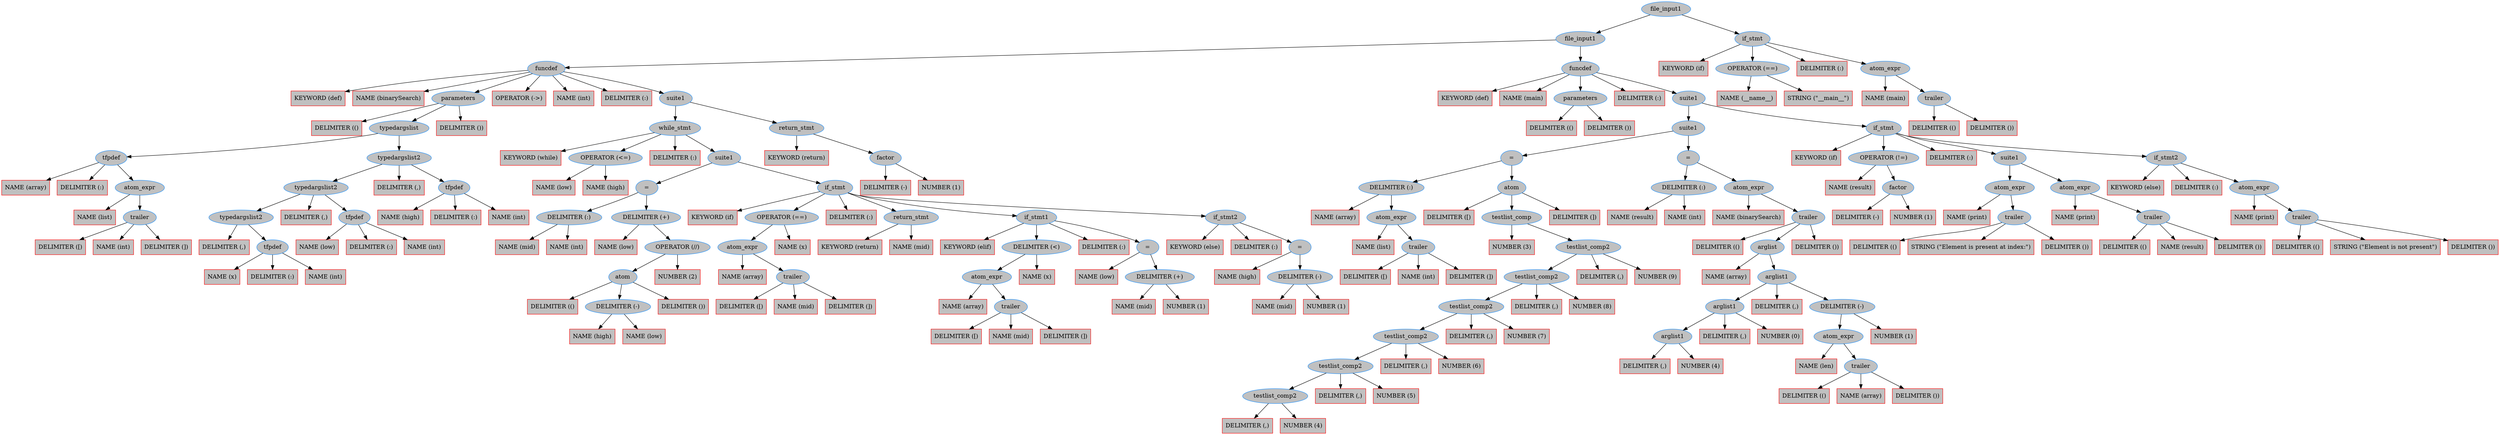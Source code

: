 digraph ParseTree {
"0x55b5ad562230"[label="file_input1" shape=ellipse style=filled color="dodgerblue" fillcolor="grey"];

"0x55b5ad562230" -> "0x55b5ad561380";
"0x55b5ad561380"[label="file_input1" shape=ellipse style=filled color="dodgerblue" fillcolor="grey"];

"0x55b5ad561380" -> "0x55b5ad559fa0";
"0x55b5ad559fa0"[label="funcdef" shape=ellipse style=filled color="dodgerblue" fillcolor="grey"];

"0x55b5ad559fa0" -> "0x55b5ad559d70";
"0x55b5ad559d70"[label="KEYWORD (def)" shape=box style=filled color="red" fillcolor="grey"];

"0x55b5ad559fa0" -> "0x55b5ad559dc0";
"0x55b5ad559dc0"[label="NAME (binarySearch)" shape=box style=filled color="red" fillcolor="grey"];

"0x55b5ad559fa0" -> "0x55b5ad554440";
"0x55b5ad554440"[label="parameters" shape=ellipse style=filled color="dodgerblue" fillcolor="grey"];

"0x55b5ad554440" -> "0x55b5ad5543a0";
"0x55b5ad5543a0"[label="DELIMITER (()" shape=box style=filled color="red" fillcolor="grey"];

"0x55b5ad554440" -> "0x55b5ad554320";
"0x55b5ad554320"[label="typedargslist" shape=ellipse style=filled color="dodgerblue" fillcolor="grey"];

"0x55b5ad554320" -> "0x55b5ad553380";
"0x55b5ad553380"[label="tfpdef" shape=ellipse style=filled color="dodgerblue" fillcolor="grey"];

"0x55b5ad553380" -> "0x55b5ad5532e0";
"0x55b5ad5532e0"[label="NAME (array)" shape=box style=filled color="red" fillcolor="grey"];

"0x55b5ad553380" -> "0x55b5ad553330";
"0x55b5ad553330"[label="DELIMITER (:)" shape=box style=filled color="red" fillcolor="grey"];

"0x55b5ad553380" -> "0x55b5ad553270";
"0x55b5ad553270"[label="atom_expr" shape=ellipse style=filled color="dodgerblue" fillcolor="grey"];

"0x55b5ad553270" -> "0x55b5ad552ba0";
"0x55b5ad552ba0"[label="NAME (list)" shape=box style=filled color="red" fillcolor="grey"];

"0x55b5ad553270" -> "0x55b5ad553090";
"0x55b5ad553090"[label="trailer" shape=ellipse style=filled color="dodgerblue" fillcolor="grey"];

"0x55b5ad553090" -> "0x55b5ad552f50";
"0x55b5ad552f50"[label="DELIMITER ([)" shape=box style=filled color="red" fillcolor="grey"];

"0x55b5ad553090" -> "0x55b5ad552ee0";
"0x55b5ad552ee0"[label="NAME (int)" shape=box style=filled color="red" fillcolor="grey"];

"0x55b5ad553090" -> "0x55b5ad552fa0";
"0x55b5ad552fa0"[label="DELIMITER (])" shape=box style=filled color="red" fillcolor="grey"];

"0x55b5ad554320" -> "0x55b5ad5542a0";
"0x55b5ad5542a0"[label="typedargslist2" shape=ellipse style=filled color="dodgerblue" fillcolor="grey"];

"0x55b5ad5542a0" -> "0x55b5ad553da0";
"0x55b5ad553da0"[label="typedargslist2" shape=ellipse style=filled color="dodgerblue" fillcolor="grey"];

"0x55b5ad553da0" -> "0x55b5ad5538a0";
"0x55b5ad5538a0"[label="typedargslist2" shape=ellipse style=filled color="dodgerblue" fillcolor="grey"];

"0x55b5ad5538a0" -> "0x55b5ad553850";
"0x55b5ad553850"[label="DELIMITER (,)" shape=box style=filled color="red" fillcolor="grey"];

"0x55b5ad5538a0" -> "0x55b5ad5537b0";
"0x55b5ad5537b0"[label="tfpdef" shape=ellipse style=filled color="dodgerblue" fillcolor="grey"];

"0x55b5ad5537b0" -> "0x55b5ad553710";
"0x55b5ad553710"[label="NAME (x)" shape=box style=filled color="red" fillcolor="grey"];

"0x55b5ad5537b0" -> "0x55b5ad553760";
"0x55b5ad553760"[label="DELIMITER (:)" shape=box style=filled color="red" fillcolor="grey"];

"0x55b5ad5537b0" -> "0x55b5ad5536a0";
"0x55b5ad5536a0"[label="NAME (int)" shape=box style=filled color="red" fillcolor="grey"];

"0x55b5ad553da0" -> "0x55b5ad553d50";
"0x55b5ad553d50"[label="DELIMITER (,)" shape=box style=filled color="red" fillcolor="grey"];

"0x55b5ad553da0" -> "0x55b5ad553cb0";
"0x55b5ad553cb0"[label="tfpdef" shape=ellipse style=filled color="dodgerblue" fillcolor="grey"];

"0x55b5ad553cb0" -> "0x55b5ad553c10";
"0x55b5ad553c10"[label="NAME (low)" shape=box style=filled color="red" fillcolor="grey"];

"0x55b5ad553cb0" -> "0x55b5ad553c60";
"0x55b5ad553c60"[label="DELIMITER (:)" shape=box style=filled color="red" fillcolor="grey"];

"0x55b5ad553cb0" -> "0x55b5ad553ba0";
"0x55b5ad553ba0"[label="NAME (int)" shape=box style=filled color="red" fillcolor="grey"];

"0x55b5ad5542a0" -> "0x55b5ad554250";
"0x55b5ad554250"[label="DELIMITER (,)" shape=box style=filled color="red" fillcolor="grey"];

"0x55b5ad5542a0" -> "0x55b5ad5541b0";
"0x55b5ad5541b0"[label="tfpdef" shape=ellipse style=filled color="dodgerblue" fillcolor="grey"];

"0x55b5ad5541b0" -> "0x55b5ad554110";
"0x55b5ad554110"[label="NAME (high)" shape=box style=filled color="red" fillcolor="grey"];

"0x55b5ad5541b0" -> "0x55b5ad554160";
"0x55b5ad554160"[label="DELIMITER (:)" shape=box style=filled color="red" fillcolor="grey"];

"0x55b5ad5541b0" -> "0x55b5ad5540a0";
"0x55b5ad5540a0"[label="NAME (int)" shape=box style=filled color="red" fillcolor="grey"];

"0x55b5ad554440" -> "0x55b5ad5543f0";
"0x55b5ad5543f0"[label="DELIMITER ())" shape=box style=filled color="red" fillcolor="grey"];

"0x55b5ad559fa0" -> "0x55b5ad559e10";
"0x55b5ad559e10"[label="OPERATOR (->)" shape=box style=filled color="red" fillcolor="grey"];

"0x55b5ad559fa0" -> "0x55b5ad554700";
"0x55b5ad554700"[label="NAME (int)" shape=box style=filled color="red" fillcolor="grey"];

"0x55b5ad559fa0" -> "0x55b5ad559e60";
"0x55b5ad559e60"[label="DELIMITER (:)" shape=box style=filled color="red" fillcolor="grey"];

"0x55b5ad559fa0" -> "0x55b5ad559cb0";
"0x55b5ad559cb0"[label="suite1" shape=ellipse style=filled color="dodgerblue" fillcolor="grey"];

"0x55b5ad559cb0" -> "0x55b5ad559500";
"0x55b5ad559500"[label="while_stmt" shape=ellipse style=filled color="dodgerblue" fillcolor="grey"];

"0x55b5ad559500" -> "0x55b5ad559460";
"0x55b5ad559460"[label="KEYWORD (while)" shape=box style=filled color="red" fillcolor="grey"];

"0x55b5ad559500" -> "0x55b5ad554bc0";
"0x55b5ad554bc0"[label="OPERATOR (<=)" shape=ellipse style=filled color="dodgerblue" fillcolor="grey"];

"0x55b5ad554bc0" -> "0x55b5ad5548a0";
"0x55b5ad5548a0"[label="NAME (low)" shape=box style=filled color="red" fillcolor="grey"];

"0x55b5ad554bc0" -> "0x55b5ad554a50";
"0x55b5ad554a50"[label="NAME (high)" shape=box style=filled color="red" fillcolor="grey"];

"0x55b5ad559500" -> "0x55b5ad5594b0";
"0x55b5ad5594b0"[label="DELIMITER (:)" shape=box style=filled color="red" fillcolor="grey"];

"0x55b5ad559500" -> "0x55b5ad5593d0";
"0x55b5ad5593d0"[label="suite1" shape=ellipse style=filled color="dodgerblue" fillcolor="grey"];

"0x55b5ad5593d0" -> "0x55b5ad555ea0";
"0x55b5ad555ea0"[label="=" shape=ellipse style=filled color="dodgerblue" fillcolor="grey"];

"0x55b5ad555ea0" -> "0x55b5ad555d70";
"0x55b5ad555d70"[label="DELIMITER (:)" shape=ellipse style=filled color="dodgerblue" fillcolor="grey"];

"0x55b5ad555d70" -> "0x55b5ad554f00";
"0x55b5ad554f00"[label="NAME (mid)" shape=box style=filled color="red" fillcolor="grey"];

"0x55b5ad555d70" -> "0x55b5ad5551b0";
"0x55b5ad5551b0"[label="NAME (int)" shape=box style=filled color="red" fillcolor="grey"];

"0x55b5ad555ea0" -> "0x55b5ad555d00";
"0x55b5ad555d00"[label="DELIMITER (+)" shape=ellipse style=filled color="dodgerblue" fillcolor="grey"];

"0x55b5ad555d00" -> "0x55b5ad5552d0";
"0x55b5ad5552d0"[label="NAME (low)" shape=box style=filled color="red" fillcolor="grey"];

"0x55b5ad555d00" -> "0x55b5ad555a90";
"0x55b5ad555a90"[label="OPERATOR (//)" shape=ellipse style=filled color="dodgerblue" fillcolor="grey"];

"0x55b5ad555a90" -> "0x55b5ad555a00";
"0x55b5ad555a00"[label="atom" shape=ellipse style=filled color="dodgerblue" fillcolor="grey"];

"0x55b5ad555a00" -> "0x55b5ad5558c0";
"0x55b5ad5558c0"[label="DELIMITER (()" shape=box style=filled color="red" fillcolor="grey"];

"0x55b5ad555a00" -> "0x55b5ad555850";
"0x55b5ad555850"[label="DELIMITER (-)" shape=ellipse style=filled color="dodgerblue" fillcolor="grey"];

"0x55b5ad555850" -> "0x55b5ad5554c0";
"0x55b5ad5554c0"[label="NAME (high)" shape=box style=filled color="red" fillcolor="grey"];

"0x55b5ad555850" -> "0x55b5ad555670";
"0x55b5ad555670"[label="NAME (low)" shape=box style=filled color="red" fillcolor="grey"];

"0x55b5ad555a00" -> "0x55b5ad555910";
"0x55b5ad555910"[label="DELIMITER ())" shape=box style=filled color="red" fillcolor="grey"];

"0x55b5ad555a90" -> "0x55b5ad555b90";
"0x55b5ad555b90"[label="NUMBER (2)" shape=box style=filled color="red" fillcolor="grey"];

"0x55b5ad5593d0" -> "0x55b5ad5591c0";
"0x55b5ad5591c0"[label="if_stmt" shape=ellipse style=filled color="dodgerblue" fillcolor="grey"];

"0x55b5ad5591c0" -> "0x55b5ad559120";
"0x55b5ad559120"[label="KEYWORD (if)" shape=box style=filled color="red" fillcolor="grey"];

"0x55b5ad5591c0" -> "0x55b5ad556800";
"0x55b5ad556800"[label="OPERATOR (==)" shape=ellipse style=filled color="dodgerblue" fillcolor="grey"];

"0x55b5ad556800" -> "0x55b5ad5564e0";
"0x55b5ad5564e0"[label="atom_expr" shape=ellipse style=filled color="dodgerblue" fillcolor="grey"];

"0x55b5ad5564e0" -> "0x55b5ad555f80";
"0x55b5ad555f80"[label="NAME (array)" shape=box style=filled color="red" fillcolor="grey"];

"0x55b5ad5564e0" -> "0x55b5ad556470";
"0x55b5ad556470"[label="trailer" shape=ellipse style=filled color="dodgerblue" fillcolor="grey"];

"0x55b5ad556470" -> "0x55b5ad556330";
"0x55b5ad556330"[label="DELIMITER ([)" shape=box style=filled color="red" fillcolor="grey"];

"0x55b5ad556470" -> "0x55b5ad5562c0";
"0x55b5ad5562c0"[label="NAME (mid)" shape=box style=filled color="red" fillcolor="grey"];

"0x55b5ad556470" -> "0x55b5ad556380";
"0x55b5ad556380"[label="DELIMITER (])" shape=box style=filled color="red" fillcolor="grey"];

"0x55b5ad556800" -> "0x55b5ad556690";
"0x55b5ad556690"[label="NAME (x)" shape=box style=filled color="red" fillcolor="grey"];

"0x55b5ad5591c0" -> "0x55b5ad559170";
"0x55b5ad559170"[label="DELIMITER (:)" shape=box style=filled color="red" fillcolor="grey"];

"0x55b5ad5591c0" -> "0x55b5ad556e90";
"0x55b5ad556e90"[label="return_stmt" shape=ellipse style=filled color="dodgerblue" fillcolor="grey"];

"0x55b5ad556e90" -> "0x55b5ad556bd0";
"0x55b5ad556bd0"[label="KEYWORD (return)" shape=box style=filled color="red" fillcolor="grey"];

"0x55b5ad556e90" -> "0x55b5ad556b60";
"0x55b5ad556b60"[label="NAME (mid)" shape=box style=filled color="red" fillcolor="grey"];

"0x55b5ad5591c0" -> "0x55b5ad558400";
"0x55b5ad558400"[label="if_stmt1" shape=ellipse style=filled color="dodgerblue" fillcolor="grey"];

"0x55b5ad558400" -> "0x55b5ad558360";
"0x55b5ad558360"[label="KEYWORD (elif)" shape=box style=filled color="red" fillcolor="grey"];

"0x55b5ad558400" -> "0x55b5ad5577f0";
"0x55b5ad5577f0"[label="DELIMITER (<)" shape=ellipse style=filled color="dodgerblue" fillcolor="grey"];

"0x55b5ad5577f0" -> "0x55b5ad5574d0";
"0x55b5ad5574d0"[label="atom_expr" shape=ellipse style=filled color="dodgerblue" fillcolor="grey"];

"0x55b5ad5574d0" -> "0x55b5ad556f70";
"0x55b5ad556f70"[label="NAME (array)" shape=box style=filled color="red" fillcolor="grey"];

"0x55b5ad5574d0" -> "0x55b5ad557460";
"0x55b5ad557460"[label="trailer" shape=ellipse style=filled color="dodgerblue" fillcolor="grey"];

"0x55b5ad557460" -> "0x55b5ad557320";
"0x55b5ad557320"[label="DELIMITER ([)" shape=box style=filled color="red" fillcolor="grey"];

"0x55b5ad557460" -> "0x55b5ad5572b0";
"0x55b5ad5572b0"[label="NAME (mid)" shape=box style=filled color="red" fillcolor="grey"];

"0x55b5ad557460" -> "0x55b5ad557370";
"0x55b5ad557370"[label="DELIMITER (])" shape=box style=filled color="red" fillcolor="grey"];

"0x55b5ad5577f0" -> "0x55b5ad557680";
"0x55b5ad557680"[label="NAME (x)" shape=box style=filled color="red" fillcolor="grey"];

"0x55b5ad558400" -> "0x55b5ad5583b0";
"0x55b5ad5583b0"[label="DELIMITER (:)" shape=box style=filled color="red" fillcolor="grey"];

"0x55b5ad558400" -> "0x55b5ad5582c0";
"0x55b5ad5582c0"[label="=" shape=ellipse style=filled color="dodgerblue" fillcolor="grey"];

"0x55b5ad5582c0" -> "0x55b5ad557b30";
"0x55b5ad557b30"[label="NAME (low)" shape=box style=filled color="red" fillcolor="grey"];

"0x55b5ad5582c0" -> "0x55b5ad557fe0";
"0x55b5ad557fe0"[label="DELIMITER (+)" shape=ellipse style=filled color="dodgerblue" fillcolor="grey"];

"0x55b5ad557fe0" -> "0x55b5ad557c70";
"0x55b5ad557c70"[label="NAME (mid)" shape=box style=filled color="red" fillcolor="grey"];

"0x55b5ad557fe0" -> "0x55b5ad557e00";
"0x55b5ad557e00"[label="NUMBER (1)" shape=box style=filled color="red" fillcolor="grey"];

"0x55b5ad5591c0" -> "0x55b5ad5590a0";
"0x55b5ad5590a0"[label="if_stmt2" shape=ellipse style=filled color="dodgerblue" fillcolor="grey"];

"0x55b5ad5590a0" -> "0x55b5ad559000";
"0x55b5ad559000"[label="KEYWORD (else)" shape=box style=filled color="red" fillcolor="grey"];

"0x55b5ad5590a0" -> "0x55b5ad559050";
"0x55b5ad559050"[label="DELIMITER (:)" shape=box style=filled color="red" fillcolor="grey"];

"0x55b5ad5590a0" -> "0x55b5ad558f60";
"0x55b5ad558f60"[label="=" shape=ellipse style=filled color="dodgerblue" fillcolor="grey"];

"0x55b5ad558f60" -> "0x55b5ad558800";
"0x55b5ad558800"[label="NAME (high)" shape=box style=filled color="red" fillcolor="grey"];

"0x55b5ad558f60" -> "0x55b5ad558cb0";
"0x55b5ad558cb0"[label="DELIMITER (-)" shape=ellipse style=filled color="dodgerblue" fillcolor="grey"];

"0x55b5ad558cb0" -> "0x55b5ad558940";
"0x55b5ad558940"[label="NAME (mid)" shape=box style=filled color="red" fillcolor="grey"];

"0x55b5ad558cb0" -> "0x55b5ad558ad0";
"0x55b5ad558ad0"[label="NUMBER (1)" shape=box style=filled color="red" fillcolor="grey"];

"0x55b5ad559cb0" -> "0x55b5ad559b00";
"0x55b5ad559b00"[label="return_stmt" shape=ellipse style=filled color="dodgerblue" fillcolor="grey"];

"0x55b5ad559b00" -> "0x55b5ad5599d0";
"0x55b5ad5599d0"[label="KEYWORD (return)" shape=box style=filled color="red" fillcolor="grey"];

"0x55b5ad559b00" -> "0x55b5ad559960";
"0x55b5ad559960"[label="factor" shape=ellipse style=filled color="dodgerblue" fillcolor="grey"];

"0x55b5ad559960" -> "0x55b5ad559610";
"0x55b5ad559610"[label="DELIMITER (-)" shape=box style=filled color="red" fillcolor="grey"];

"0x55b5ad559960" -> "0x55b5ad559710";
"0x55b5ad559710"[label="NUMBER (1)" shape=box style=filled color="red" fillcolor="grey"];

"0x55b5ad561380" -> "0x55b5ad5612b0";
"0x55b5ad5612b0"[label="funcdef" shape=ellipse style=filled color="dodgerblue" fillcolor="grey"];

"0x55b5ad5612b0" -> "0x55b5ad5611c0";
"0x55b5ad5611c0"[label="KEYWORD (def)" shape=box style=filled color="red" fillcolor="grey"];

"0x55b5ad5612b0" -> "0x55b5ad561210";
"0x55b5ad561210"[label="NAME (main)" shape=box style=filled color="red" fillcolor="grey"];

"0x55b5ad5612b0" -> "0x55b5ad55a170";
"0x55b5ad55a170"[label="parameters" shape=ellipse style=filled color="dodgerblue" fillcolor="grey"];

"0x55b5ad55a170" -> "0x55b5ad55a0d0";
"0x55b5ad55a0d0"[label="DELIMITER (()" shape=box style=filled color="red" fillcolor="grey"];

"0x55b5ad55a170" -> "0x55b5ad55a120";
"0x55b5ad55a120"[label="DELIMITER ())" shape=box style=filled color="red" fillcolor="grey"];

"0x55b5ad5612b0" -> "0x55b5ad561260";
"0x55b5ad561260"[label="DELIMITER (:)" shape=box style=filled color="red" fillcolor="grey"];

"0x55b5ad5612b0" -> "0x55b5ad561130";
"0x55b5ad561130"[label="suite1" shape=ellipse style=filled color="dodgerblue" fillcolor="grey"];

"0x55b5ad561130" -> "0x55b5ad55e880";
"0x55b5ad55e880"[label="suite1" shape=ellipse style=filled color="dodgerblue" fillcolor="grey"];

"0x55b5ad55e880" -> "0x55b5ad55c880";
"0x55b5ad55c880"[label="=" shape=ellipse style=filled color="dodgerblue" fillcolor="grey"];

"0x55b5ad55c880" -> "0x55b5ad55c750";
"0x55b5ad55c750"[label="DELIMITER (:)" shape=ellipse style=filled color="dodgerblue" fillcolor="grey"];

"0x55b5ad55c750" -> "0x55b5ad55a510";
"0x55b5ad55a510"[label="NAME (array)" shape=box style=filled color="red" fillcolor="grey"];

"0x55b5ad55c750" -> "0x55b5ad55ac60";
"0x55b5ad55ac60"[label="atom_expr" shape=ellipse style=filled color="dodgerblue" fillcolor="grey"];

"0x55b5ad55ac60" -> "0x55b5ad55a5c0";
"0x55b5ad55a5c0"[label="NAME (list)" shape=box style=filled color="red" fillcolor="grey"];

"0x55b5ad55ac60" -> "0x55b5ad55aa80";
"0x55b5ad55aa80"[label="trailer" shape=ellipse style=filled color="dodgerblue" fillcolor="grey"];

"0x55b5ad55aa80" -> "0x55b5ad55a970";
"0x55b5ad55a970"[label="DELIMITER ([)" shape=box style=filled color="red" fillcolor="grey"];

"0x55b5ad55aa80" -> "0x55b5ad55a900";
"0x55b5ad55a900"[label="NAME (int)" shape=box style=filled color="red" fillcolor="grey"];

"0x55b5ad55aa80" -> "0x55b5ad55a9c0";
"0x55b5ad55a9c0"[label="DELIMITER (])" shape=box style=filled color="red" fillcolor="grey"];

"0x55b5ad55c880" -> "0x55b5ad55c6e0";
"0x55b5ad55c6e0"[label="atom" shape=ellipse style=filled color="dodgerblue" fillcolor="grey"];

"0x55b5ad55c6e0" -> "0x55b5ad55c450";
"0x55b5ad55c450"[label="DELIMITER ([)" shape=box style=filled color="red" fillcolor="grey"];

"0x55b5ad55c6e0" -> "0x55b5ad55c400";
"0x55b5ad55c400"[label="testlist_comp" shape=ellipse style=filled color="dodgerblue" fillcolor="grey"];

"0x55b5ad55c400" -> "0x55b5ad55af30";
"0x55b5ad55af30"[label="NUMBER (3)" shape=box style=filled color="red" fillcolor="grey"];

"0x55b5ad55c400" -> "0x55b5ad55c360";
"0x55b5ad55c360"[label="testlist_comp2" shape=ellipse style=filled color="dodgerblue" fillcolor="grey"];

"0x55b5ad55c360" -> "0x55b5ad55c000";
"0x55b5ad55c000"[label="testlist_comp2" shape=ellipse style=filled color="dodgerblue" fillcolor="grey"];

"0x55b5ad55c000" -> "0x55b5ad55bca0";
"0x55b5ad55bca0"[label="testlist_comp2" shape=ellipse style=filled color="dodgerblue" fillcolor="grey"];

"0x55b5ad55bca0" -> "0x55b5ad55b940";
"0x55b5ad55b940"[label="testlist_comp2" shape=ellipse style=filled color="dodgerblue" fillcolor="grey"];

"0x55b5ad55b940" -> "0x55b5ad55b5e0";
"0x55b5ad55b5e0"[label="testlist_comp2" shape=ellipse style=filled color="dodgerblue" fillcolor="grey"];

"0x55b5ad55b5e0" -> "0x55b5ad55b280";
"0x55b5ad55b280"[label="testlist_comp2" shape=ellipse style=filled color="dodgerblue" fillcolor="grey"];

"0x55b5ad55b280" -> "0x55b5ad55b230";
"0x55b5ad55b230"[label="DELIMITER (,)" shape=box style=filled color="red" fillcolor="grey"];

"0x55b5ad55b280" -> "0x55b5ad55b1c0";
"0x55b5ad55b1c0"[label="NUMBER (4)" shape=box style=filled color="red" fillcolor="grey"];

"0x55b5ad55b5e0" -> "0x55b5ad55b590";
"0x55b5ad55b590"[label="DELIMITER (,)" shape=box style=filled color="red" fillcolor="grey"];

"0x55b5ad55b5e0" -> "0x55b5ad55b520";
"0x55b5ad55b520"[label="NUMBER (5)" shape=box style=filled color="red" fillcolor="grey"];

"0x55b5ad55b940" -> "0x55b5ad55b8f0";
"0x55b5ad55b8f0"[label="DELIMITER (,)" shape=box style=filled color="red" fillcolor="grey"];

"0x55b5ad55b940" -> "0x55b5ad55b880";
"0x55b5ad55b880"[label="NUMBER (6)" shape=box style=filled color="red" fillcolor="grey"];

"0x55b5ad55bca0" -> "0x55b5ad55bc50";
"0x55b5ad55bc50"[label="DELIMITER (,)" shape=box style=filled color="red" fillcolor="grey"];

"0x55b5ad55bca0" -> "0x55b5ad55bbe0";
"0x55b5ad55bbe0"[label="NUMBER (7)" shape=box style=filled color="red" fillcolor="grey"];

"0x55b5ad55c000" -> "0x55b5ad55bfb0";
"0x55b5ad55bfb0"[label="DELIMITER (,)" shape=box style=filled color="red" fillcolor="grey"];

"0x55b5ad55c000" -> "0x55b5ad55bf40";
"0x55b5ad55bf40"[label="NUMBER (8)" shape=box style=filled color="red" fillcolor="grey"];

"0x55b5ad55c360" -> "0x55b5ad55c310";
"0x55b5ad55c310"[label="DELIMITER (,)" shape=box style=filled color="red" fillcolor="grey"];

"0x55b5ad55c360" -> "0x55b5ad55c2a0";
"0x55b5ad55c2a0"[label="NUMBER (9)" shape=box style=filled color="red" fillcolor="grey"];

"0x55b5ad55c6e0" -> "0x55b5ad55c4a0";
"0x55b5ad55c4a0"[label="DELIMITER (])" shape=box style=filled color="red" fillcolor="grey"];

"0x55b5ad55e880" -> "0x55b5ad55e7e0";
"0x55b5ad55e7e0"[label="=" shape=ellipse style=filled color="dodgerblue" fillcolor="grey"];

"0x55b5ad55e7e0" -> "0x55b5ad55e6b0";
"0x55b5ad55e6b0"[label="DELIMITER (:)" shape=ellipse style=filled color="dodgerblue" fillcolor="grey"];

"0x55b5ad55e6b0" -> "0x55b5ad55cb90";
"0x55b5ad55cb90"[label="NAME (result)" shape=box style=filled color="red" fillcolor="grey"];

"0x55b5ad55e6b0" -> "0x55b5ad55ce40";
"0x55b5ad55ce40"[label="NAME (int)" shape=box style=filled color="red" fillcolor="grey"];

"0x55b5ad55e7e0" -> "0x55b5ad55e640";
"0x55b5ad55e640"[label="atom_expr" shape=ellipse style=filled color="dodgerblue" fillcolor="grey"];

"0x55b5ad55e640" -> "0x55b5ad55ced0";
"0x55b5ad55ced0"[label="NAME (binarySearch)" shape=box style=filled color="red" fillcolor="grey"];

"0x55b5ad55e640" -> "0x55b5ad55e480";
"0x55b5ad55e480"[label="trailer" shape=ellipse style=filled color="dodgerblue" fillcolor="grey"];

"0x55b5ad55e480" -> "0x55b5ad55e340";
"0x55b5ad55e340"[label="DELIMITER (()" shape=box style=filled color="red" fillcolor="grey"];

"0x55b5ad55e480" -> "0x55b5ad55e2f0";
"0x55b5ad55e2f0"[label="arglist" shape=ellipse style=filled color="dodgerblue" fillcolor="grey"];

"0x55b5ad55e2f0" -> "0x55b5ad55d1c0";
"0x55b5ad55d1c0"[label="NAME (array)" shape=box style=filled color="red" fillcolor="grey"];

"0x55b5ad55e2f0" -> "0x55b5ad55e250";
"0x55b5ad55e250"[label="arglist1" shape=ellipse style=filled color="dodgerblue" fillcolor="grey"];

"0x55b5ad55e250" -> "0x55b5ad55d870";
"0x55b5ad55d870"[label="arglist1" shape=ellipse style=filled color="dodgerblue" fillcolor="grey"];

"0x55b5ad55d870" -> "0x55b5ad55d510";
"0x55b5ad55d510"[label="arglist1" shape=ellipse style=filled color="dodgerblue" fillcolor="grey"];

"0x55b5ad55d510" -> "0x55b5ad55d4c0";
"0x55b5ad55d4c0"[label="DELIMITER (,)" shape=box style=filled color="red" fillcolor="grey"];

"0x55b5ad55d510" -> "0x55b5ad55d450";
"0x55b5ad55d450"[label="NUMBER (4)" shape=box style=filled color="red" fillcolor="grey"];

"0x55b5ad55d870" -> "0x55b5ad55d820";
"0x55b5ad55d820"[label="DELIMITER (,)" shape=box style=filled color="red" fillcolor="grey"];

"0x55b5ad55d870" -> "0x55b5ad55d7b0";
"0x55b5ad55d7b0"[label="NUMBER (0)" shape=box style=filled color="red" fillcolor="grey"];

"0x55b5ad55e250" -> "0x55b5ad55e200";
"0x55b5ad55e200"[label="DELIMITER (,)" shape=box style=filled color="red" fillcolor="grey"];

"0x55b5ad55e250" -> "0x55b5ad55e190";
"0x55b5ad55e190"[label="DELIMITER (-)" shape=ellipse style=filled color="dodgerblue" fillcolor="grey"];

"0x55b5ad55e190" -> "0x55b5ad55de70";
"0x55b5ad55de70"[label="atom_expr" shape=ellipse style=filled color="dodgerblue" fillcolor="grey"];

"0x55b5ad55de70" -> "0x55b5ad55d910";
"0x55b5ad55d910"[label="NAME (len)" shape=box style=filled color="red" fillcolor="grey"];

"0x55b5ad55de70" -> "0x55b5ad55de00";
"0x55b5ad55de00"[label="trailer" shape=ellipse style=filled color="dodgerblue" fillcolor="grey"];

"0x55b5ad55de00" -> "0x55b5ad55dcc0";
"0x55b5ad55dcc0"[label="DELIMITER (()" shape=box style=filled color="red" fillcolor="grey"];

"0x55b5ad55de00" -> "0x55b5ad55dc50";
"0x55b5ad55dc50"[label="NAME (array)" shape=box style=filled color="red" fillcolor="grey"];

"0x55b5ad55de00" -> "0x55b5ad55dd10";
"0x55b5ad55dd10"[label="DELIMITER ())" shape=box style=filled color="red" fillcolor="grey"];

"0x55b5ad55e190" -> "0x55b5ad55e020";
"0x55b5ad55e020"[label="NUMBER (1)" shape=box style=filled color="red" fillcolor="grey"];

"0x55b5ad55e480" -> "0x55b5ad55e390";
"0x55b5ad55e390"[label="DELIMITER ())" shape=box style=filled color="red" fillcolor="grey"];

"0x55b5ad561130" -> "0x55b5ad560f20";
"0x55b5ad560f20"[label="if_stmt" shape=ellipse style=filled color="dodgerblue" fillcolor="grey"];

"0x55b5ad560f20" -> "0x55b5ad560e80";
"0x55b5ad560e80"[label="KEYWORD (if)" shape=box style=filled color="red" fillcolor="grey"];

"0x55b5ad560f20" -> "0x55b5ad55ede0";
"0x55b5ad55ede0"[label="OPERATOR (!=)" shape=ellipse style=filled color="dodgerblue" fillcolor="grey"];

"0x55b5ad55ede0" -> "0x55b5ad55e9c0";
"0x55b5ad55e9c0"[label="NAME (result)" shape=box style=filled color="red" fillcolor="grey"];

"0x55b5ad55ede0" -> "0x55b5ad55ec90";
"0x55b5ad55ec90"[label="factor" shape=ellipse style=filled color="dodgerblue" fillcolor="grey"];

"0x55b5ad55ec90" -> "0x55b5ad55eae0";
"0x55b5ad55eae0"[label="DELIMITER (-)" shape=box style=filled color="red" fillcolor="grey"];

"0x55b5ad55ec90" -> "0x55b5ad55ec00";
"0x55b5ad55ec00"[label="NUMBER (1)" shape=box style=filled color="red" fillcolor="grey"];

"0x55b5ad560f20" -> "0x55b5ad560ed0";
"0x55b5ad560ed0"[label="DELIMITER (:)" shape=box style=filled color="red" fillcolor="grey"];

"0x55b5ad560f20" -> "0x55b5ad560170";
"0x55b5ad560170"[label="suite1" shape=ellipse style=filled color="dodgerblue" fillcolor="grey"];

"0x55b5ad560170" -> "0x55b5ad55f6f0";
"0x55b5ad55f6f0"[label="atom_expr" shape=ellipse style=filled color="dodgerblue" fillcolor="grey"];

"0x55b5ad55f6f0" -> "0x55b5ad55eeb0";
"0x55b5ad55eeb0"[label="NAME (print)" shape=box style=filled color="red" fillcolor="grey"];

"0x55b5ad55f6f0" -> "0x55b5ad55f3e0";
"0x55b5ad55f3e0"[label="trailer" shape=ellipse style=filled color="dodgerblue" fillcolor="grey"];

"0x55b5ad55f3e0" -> "0x55b5ad55f2a0";
"0x55b5ad55f2a0"[label="DELIMITER (()" shape=box style=filled color="red" fillcolor="grey"];

"0x55b5ad55f3e0" -> "0x55b5ad55f230";
"0x55b5ad55f230"[label="STRING (\"Element is present at index:\")" shape=box style=filled color="red" fillcolor="grey"];

"0x55b5ad55f3e0" -> "0x55b5ad55f2f0";
"0x55b5ad55f2f0"[label="DELIMITER ())" shape=box style=filled color="red" fillcolor="grey"];

"0x55b5ad560170" -> "0x55b5ad55ff90";
"0x55b5ad55ff90"[label="atom_expr" shape=ellipse style=filled color="dodgerblue" fillcolor="grey"];

"0x55b5ad55ff90" -> "0x55b5ad55f790";
"0x55b5ad55f790"[label="NAME (print)" shape=box style=filled color="red" fillcolor="grey"];

"0x55b5ad55ff90" -> "0x55b5ad55fc80";
"0x55b5ad55fc80"[label="trailer" shape=ellipse style=filled color="dodgerblue" fillcolor="grey"];

"0x55b5ad55fc80" -> "0x55b5ad55fb40";
"0x55b5ad55fb40"[label="DELIMITER (()" shape=box style=filled color="red" fillcolor="grey"];

"0x55b5ad55fc80" -> "0x55b5ad55fad0";
"0x55b5ad55fad0"[label="NAME (result)" shape=box style=filled color="red" fillcolor="grey"];

"0x55b5ad55fc80" -> "0x55b5ad55fb90";
"0x55b5ad55fb90"[label="DELIMITER ())" shape=box style=filled color="red" fillcolor="grey"];

"0x55b5ad560f20" -> "0x55b5ad560e00";
"0x55b5ad560e00"[label="if_stmt2" shape=ellipse style=filled color="dodgerblue" fillcolor="grey"];

"0x55b5ad560e00" -> "0x55b5ad560d60";
"0x55b5ad560d60"[label="KEYWORD (else)" shape=box style=filled color="red" fillcolor="grey"];

"0x55b5ad560e00" -> "0x55b5ad560db0";
"0x55b5ad560db0"[label="DELIMITER (:)" shape=box style=filled color="red" fillcolor="grey"];

"0x55b5ad560e00" -> "0x55b5ad560cc0";
"0x55b5ad560cc0"[label="atom_expr" shape=ellipse style=filled color="dodgerblue" fillcolor="grey"];

"0x55b5ad560cc0" -> "0x55b5ad5602f0";
"0x55b5ad5602f0"[label="NAME (print)" shape=box style=filled color="red" fillcolor="grey"];

"0x55b5ad560cc0" -> "0x55b5ad560820";
"0x55b5ad560820"[label="trailer" shape=ellipse style=filled color="dodgerblue" fillcolor="grey"];

"0x55b5ad560820" -> "0x55b5ad5606e0";
"0x55b5ad5606e0"[label="DELIMITER (()" shape=box style=filled color="red" fillcolor="grey"];

"0x55b5ad560820" -> "0x55b5ad560670";
"0x55b5ad560670"[label="STRING (\"Element is not present\")" shape=box style=filled color="red" fillcolor="grey"];

"0x55b5ad560820" -> "0x55b5ad560730";
"0x55b5ad560730"[label="DELIMITER ())" shape=box style=filled color="red" fillcolor="grey"];

"0x55b5ad562230" -> "0x55b5ad5620a0";
"0x55b5ad5620a0"[label="if_stmt" shape=ellipse style=filled color="dodgerblue" fillcolor="grey"];

"0x55b5ad5620a0" -> "0x55b5ad562000";
"0x55b5ad562000"[label="KEYWORD (if)" shape=box style=filled color="red" fillcolor="grey"];

"0x55b5ad5620a0" -> "0x55b5ad561800";
"0x55b5ad561800"[label="OPERATOR (==)" shape=ellipse style=filled color="dodgerblue" fillcolor="grey"];

"0x55b5ad561800" -> "0x55b5ad5614c0";
"0x55b5ad5614c0"[label="NAME (__name__)" shape=box style=filled color="red" fillcolor="grey"];

"0x55b5ad561800" -> "0x55b5ad561690";
"0x55b5ad561690"[label="STRING (\"__main__\")" shape=box style=filled color="red" fillcolor="grey"];

"0x55b5ad5620a0" -> "0x55b5ad562050";
"0x55b5ad562050"[label="DELIMITER (:)" shape=box style=filled color="red" fillcolor="grey"];

"0x55b5ad5620a0" -> "0x55b5ad561f60";
"0x55b5ad561f60"[label="atom_expr" shape=ellipse style=filled color="dodgerblue" fillcolor="grey"];

"0x55b5ad561f60" -> "0x55b5ad5618d0";
"0x55b5ad5618d0"[label="NAME (main)" shape=box style=filled color="red" fillcolor="grey"];

"0x55b5ad561f60" -> "0x55b5ad561ad0";
"0x55b5ad561ad0"[label="trailer" shape=ellipse style=filled color="dodgerblue" fillcolor="grey"];

"0x55b5ad561ad0" -> "0x55b5ad5619a0";
"0x55b5ad5619a0"[label="DELIMITER (()" shape=box style=filled color="red" fillcolor="grey"];

"0x55b5ad561ad0" -> "0x55b5ad5619f0";
"0x55b5ad5619f0"[label="DELIMITER ())" shape=box style=filled color="red" fillcolor="grey"];

}
